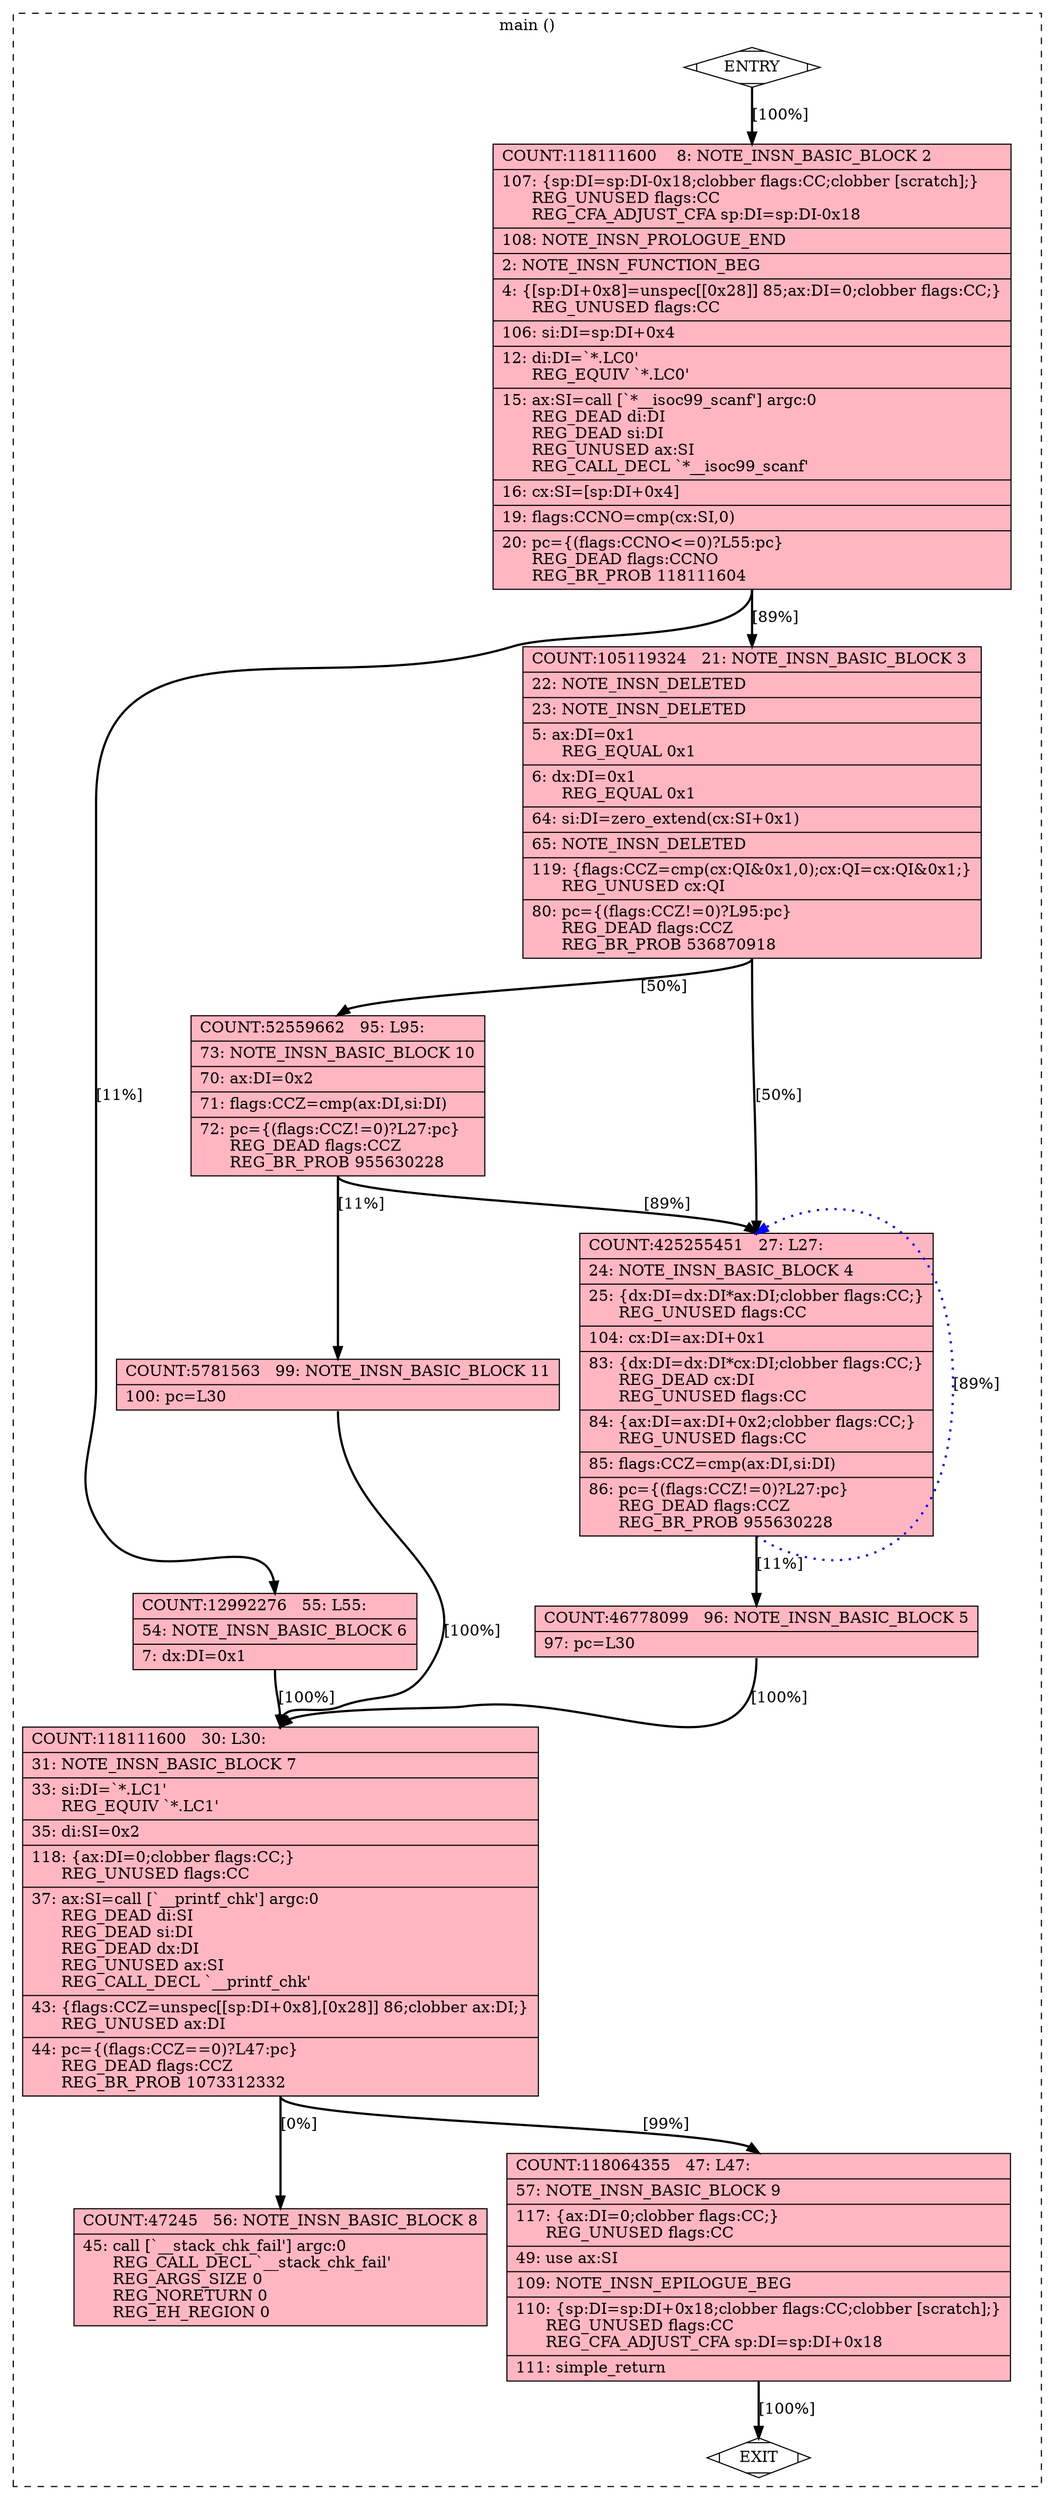 digraph "main.c.320r.cprop_hardreg" {
overlap=false;
subgraph "cluster_main" {
	style="dashed";
	color="black";
	label="main ()";
	fn_23_basic_block_0 [shape=Mdiamond,style=filled,fillcolor=white,label="ENTRY"];

	fn_23_basic_block_2 [shape=record,style=filled,fillcolor=lightpink,label="{COUNT:118111600\ \ \ \ 8:\ NOTE_INSN_BASIC_BLOCK\ 2\l\
|\ \ 107:\ \{sp:DI=sp:DI-0x18;clobber\ flags:CC;clobber\ [scratch];\}\l\
\ \ \ \ \ \ REG_UNUSED\ flags:CC\l\
\ \ \ \ \ \ REG_CFA_ADJUST_CFA\ sp:DI=sp:DI-0x18\l\
|\ \ 108:\ NOTE_INSN_PROLOGUE_END\l\
|\ \ \ \ 2:\ NOTE_INSN_FUNCTION_BEG\l\
|\ \ \ \ 4:\ \{[sp:DI+0x8]=unspec[[0x28]]\ 85;ax:DI=0;clobber\ flags:CC;\}\l\
\ \ \ \ \ \ REG_UNUSED\ flags:CC\l\
|\ \ 106:\ si:DI=sp:DI+0x4\l\
|\ \ \ 12:\ di:DI=`*.LC0'\l\
\ \ \ \ \ \ REG_EQUIV\ `*.LC0'\l\
|\ \ \ 15:\ ax:SI=call\ [`*__isoc99_scanf']\ argc:0\l\
\ \ \ \ \ \ REG_DEAD\ di:DI\l\
\ \ \ \ \ \ REG_DEAD\ si:DI\l\
\ \ \ \ \ \ REG_UNUSED\ ax:SI\l\
\ \ \ \ \ \ REG_CALL_DECL\ `*__isoc99_scanf'\l\
|\ \ \ 16:\ cx:SI=[sp:DI+0x4]\l\
|\ \ \ 19:\ flags:CCNO=cmp(cx:SI,0)\l\
|\ \ \ 20:\ pc=\{(flags:CCNO\<=0)?L55:pc\}\l\
\ \ \ \ \ \ REG_DEAD\ flags:CCNO\l\
\ \ \ \ \ \ REG_BR_PROB\ 118111604\l\
}"];

	fn_23_basic_block_6 [shape=record,style=filled,fillcolor=lightpink,label="{COUNT:12992276\ \ \ 55:\ L55:\l\
|\ \ \ 54:\ NOTE_INSN_BASIC_BLOCK\ 6\l\
|\ \ \ \ 7:\ dx:DI=0x1\l\
}"];

	fn_23_basic_block_3 [shape=record,style=filled,fillcolor=lightpink,label="{COUNT:105119324\ \ \ 21:\ NOTE_INSN_BASIC_BLOCK\ 3\l\
|\ \ \ 22:\ NOTE_INSN_DELETED\l\
|\ \ \ 23:\ NOTE_INSN_DELETED\l\
|\ \ \ \ 5:\ ax:DI=0x1\l\
\ \ \ \ \ \ REG_EQUAL\ 0x1\l\
|\ \ \ \ 6:\ dx:DI=0x1\l\
\ \ \ \ \ \ REG_EQUAL\ 0x1\l\
|\ \ \ 64:\ si:DI=zero_extend(cx:SI+0x1)\l\
|\ \ \ 65:\ NOTE_INSN_DELETED\l\
|\ \ 119:\ \{flags:CCZ=cmp(cx:QI&0x1,0);cx:QI=cx:QI&0x1;\}\l\
\ \ \ \ \ \ REG_UNUSED\ cx:QI\l\
|\ \ \ 80:\ pc=\{(flags:CCZ!=0)?L95:pc\}\l\
\ \ \ \ \ \ REG_DEAD\ flags:CCZ\l\
\ \ \ \ \ \ REG_BR_PROB\ 536870918\l\
}"];

	fn_23_basic_block_10 [shape=record,style=filled,fillcolor=lightpink,label="{COUNT:52559662\ \ \ 95:\ L95:\l\
|\ \ \ 73:\ NOTE_INSN_BASIC_BLOCK\ 10\l\
|\ \ \ 70:\ ax:DI=0x2\l\
|\ \ \ 71:\ flags:CCZ=cmp(ax:DI,si:DI)\l\
|\ \ \ 72:\ pc=\{(flags:CCZ!=0)?L27:pc\}\l\
\ \ \ \ \ \ REG_DEAD\ flags:CCZ\l\
\ \ \ \ \ \ REG_BR_PROB\ 955630228\l\
}"];

	fn_23_basic_block_11 [shape=record,style=filled,fillcolor=lightpink,label="{COUNT:5781563\ \ \ 99:\ NOTE_INSN_BASIC_BLOCK\ 11\l\
|\ \ 100:\ pc=L30\l\
}"];

	fn_23_basic_block_4 [shape=record,style=filled,fillcolor=lightpink,label="{COUNT:425255451\ \ \ 27:\ L27:\l\
|\ \ \ 24:\ NOTE_INSN_BASIC_BLOCK\ 4\l\
|\ \ \ 25:\ \{dx:DI=dx:DI*ax:DI;clobber\ flags:CC;\}\l\
\ \ \ \ \ \ REG_UNUSED\ flags:CC\l\
|\ \ 104:\ cx:DI=ax:DI+0x1\l\
|\ \ \ 83:\ \{dx:DI=dx:DI*cx:DI;clobber\ flags:CC;\}\l\
\ \ \ \ \ \ REG_DEAD\ cx:DI\l\
\ \ \ \ \ \ REG_UNUSED\ flags:CC\l\
|\ \ \ 84:\ \{ax:DI=ax:DI+0x2;clobber\ flags:CC;\}\l\
\ \ \ \ \ \ REG_UNUSED\ flags:CC\l\
|\ \ \ 85:\ flags:CCZ=cmp(ax:DI,si:DI)\l\
|\ \ \ 86:\ pc=\{(flags:CCZ!=0)?L27:pc\}\l\
\ \ \ \ \ \ REG_DEAD\ flags:CCZ\l\
\ \ \ \ \ \ REG_BR_PROB\ 955630228\l\
}"];

	fn_23_basic_block_5 [shape=record,style=filled,fillcolor=lightpink,label="{COUNT:46778099\ \ \ 96:\ NOTE_INSN_BASIC_BLOCK\ 5\l\
|\ \ \ 97:\ pc=L30\l\
}"];

	fn_23_basic_block_7 [shape=record,style=filled,fillcolor=lightpink,label="{COUNT:118111600\ \ \ 30:\ L30:\l\
|\ \ \ 31:\ NOTE_INSN_BASIC_BLOCK\ 7\l\
|\ \ \ 33:\ si:DI=`*.LC1'\l\
\ \ \ \ \ \ REG_EQUIV\ `*.LC1'\l\
|\ \ \ 35:\ di:SI=0x2\l\
|\ \ 118:\ \{ax:DI=0;clobber\ flags:CC;\}\l\
\ \ \ \ \ \ REG_UNUSED\ flags:CC\l\
|\ \ \ 37:\ ax:SI=call\ [`__printf_chk']\ argc:0\l\
\ \ \ \ \ \ REG_DEAD\ di:SI\l\
\ \ \ \ \ \ REG_DEAD\ si:DI\l\
\ \ \ \ \ \ REG_DEAD\ dx:DI\l\
\ \ \ \ \ \ REG_UNUSED\ ax:SI\l\
\ \ \ \ \ \ REG_CALL_DECL\ `__printf_chk'\l\
|\ \ \ 43:\ \{flags:CCZ=unspec[[sp:DI+0x8],[0x28]]\ 86;clobber\ ax:DI;\}\l\
\ \ \ \ \ \ REG_UNUSED\ ax:DI\l\
|\ \ \ 44:\ pc=\{(flags:CCZ==0)?L47:pc\}\l\
\ \ \ \ \ \ REG_DEAD\ flags:CCZ\l\
\ \ \ \ \ \ REG_BR_PROB\ 1073312332\l\
}"];

	fn_23_basic_block_8 [shape=record,style=filled,fillcolor=lightpink,label="{COUNT:47245\ \ \ 56:\ NOTE_INSN_BASIC_BLOCK\ 8\l\
|\ \ \ 45:\ call\ [`__stack_chk_fail']\ argc:0\l\
\ \ \ \ \ \ REG_CALL_DECL\ `__stack_chk_fail'\l\
\ \ \ \ \ \ REG_ARGS_SIZE\ 0\l\
\ \ \ \ \ \ REG_NORETURN\ 0\l\
\ \ \ \ \ \ REG_EH_REGION\ 0\l\
}"];

	fn_23_basic_block_9 [shape=record,style=filled,fillcolor=lightpink,label="{COUNT:118064355\ \ \ 47:\ L47:\l\
|\ \ \ 57:\ NOTE_INSN_BASIC_BLOCK\ 9\l\
|\ \ 117:\ \{ax:DI=0;clobber\ flags:CC;\}\l\
\ \ \ \ \ \ REG_UNUSED\ flags:CC\l\
|\ \ \ 49:\ use\ ax:SI\l\
|\ \ 109:\ NOTE_INSN_EPILOGUE_BEG\l\
|\ \ 110:\ \{sp:DI=sp:DI+0x18;clobber\ flags:CC;clobber\ [scratch];\}\l\
\ \ \ \ \ \ REG_UNUSED\ flags:CC\l\
\ \ \ \ \ \ REG_CFA_ADJUST_CFA\ sp:DI=sp:DI+0x18\l\
|\ \ 111:\ simple_return\l\
}"];

	fn_23_basic_block_1 [shape=Mdiamond,style=filled,fillcolor=white,label="EXIT"];

	fn_23_basic_block_0:s -> fn_23_basic_block_2:n [style="solid,bold",color=black,weight=100,constraint=true,label="[100%]"];
	fn_23_basic_block_2:s -> fn_23_basic_block_3:n [style="solid,bold",color=black,weight=100,constraint=true,label="[89%]"];
	fn_23_basic_block_2:s -> fn_23_basic_block_6:n [style="solid,bold",color=black,weight=10,constraint=true,label="[11%]"];
	fn_23_basic_block_3:s -> fn_23_basic_block_10:n [style="solid,bold",color=black,weight=10,constraint=true,label="[50%]"];
	fn_23_basic_block_3:s -> fn_23_basic_block_4:n [style="solid,bold",color=black,weight=100,constraint=true,label="[50%]"];
	fn_23_basic_block_4:s -> fn_23_basic_block_4:n [style="dotted,bold",color=blue,weight=10,constraint=false,label="[89%]"];
	fn_23_basic_block_4:s -> fn_23_basic_block_5:n [style="solid,bold",color=black,weight=100,constraint=true,label="[11%]"];
	fn_23_basic_block_5:s -> fn_23_basic_block_7:n [style="solid,bold",color=black,weight=10,constraint=true,label="[100%]"];
	fn_23_basic_block_6:s -> fn_23_basic_block_7:n [style="solid,bold",color=black,weight=100,constraint=true,label="[100%]"];
	fn_23_basic_block_7:s -> fn_23_basic_block_9:n [style="solid,bold",color=black,weight=10,constraint=true,label="[99%]"];
	fn_23_basic_block_7:s -> fn_23_basic_block_8:n [style="solid,bold",color=black,weight=100,constraint=true,label="[0%]"];
	fn_23_basic_block_9:s -> fn_23_basic_block_1:n [style="solid,bold",color=black,weight=10,constraint=true,label="[100%]"];
	fn_23_basic_block_10:s -> fn_23_basic_block_4:n [style="solid,bold",color=black,weight=10,constraint=true,label="[89%]"];
	fn_23_basic_block_10:s -> fn_23_basic_block_11:n [style="solid,bold",color=black,weight=100,constraint=true,label="[11%]"];
	fn_23_basic_block_11:s -> fn_23_basic_block_7:n [style="solid,bold",color=black,weight=10,constraint=true,label="[100%]"];
	fn_23_basic_block_0:s -> fn_23_basic_block_1:n [style="invis",constraint=true];
}
}
